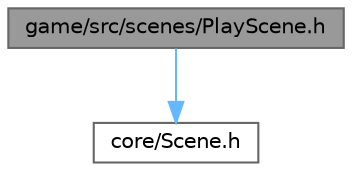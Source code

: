 digraph "game/src/scenes/PlayScene.h"
{
 // LATEX_PDF_SIZE
  bgcolor="transparent";
  edge [fontname=Helvetica,fontsize=10,labelfontname=Helvetica,labelfontsize=10];
  node [fontname=Helvetica,fontsize=10,shape=box,height=0.2,width=0.4];
  Node1 [id="Node000001",label="game/src/scenes/PlayScene.h",height=0.2,width=0.4,color="gray40", fillcolor="grey60", style="filled", fontcolor="black",tooltip="PlayScene class for managing the gameplay scene."];
  Node1 -> Node2 [id="edge1_Node000001_Node000002",color="steelblue1",style="solid",tooltip=" "];
  Node2 [id="Node000002",label="core/Scene.h",height=0.2,width=0.4,color="grey40", fillcolor="white", style="filled",URL="$de/d56/_scene_8h.html",tooltip="Scene class for managing game scenes."];
}
